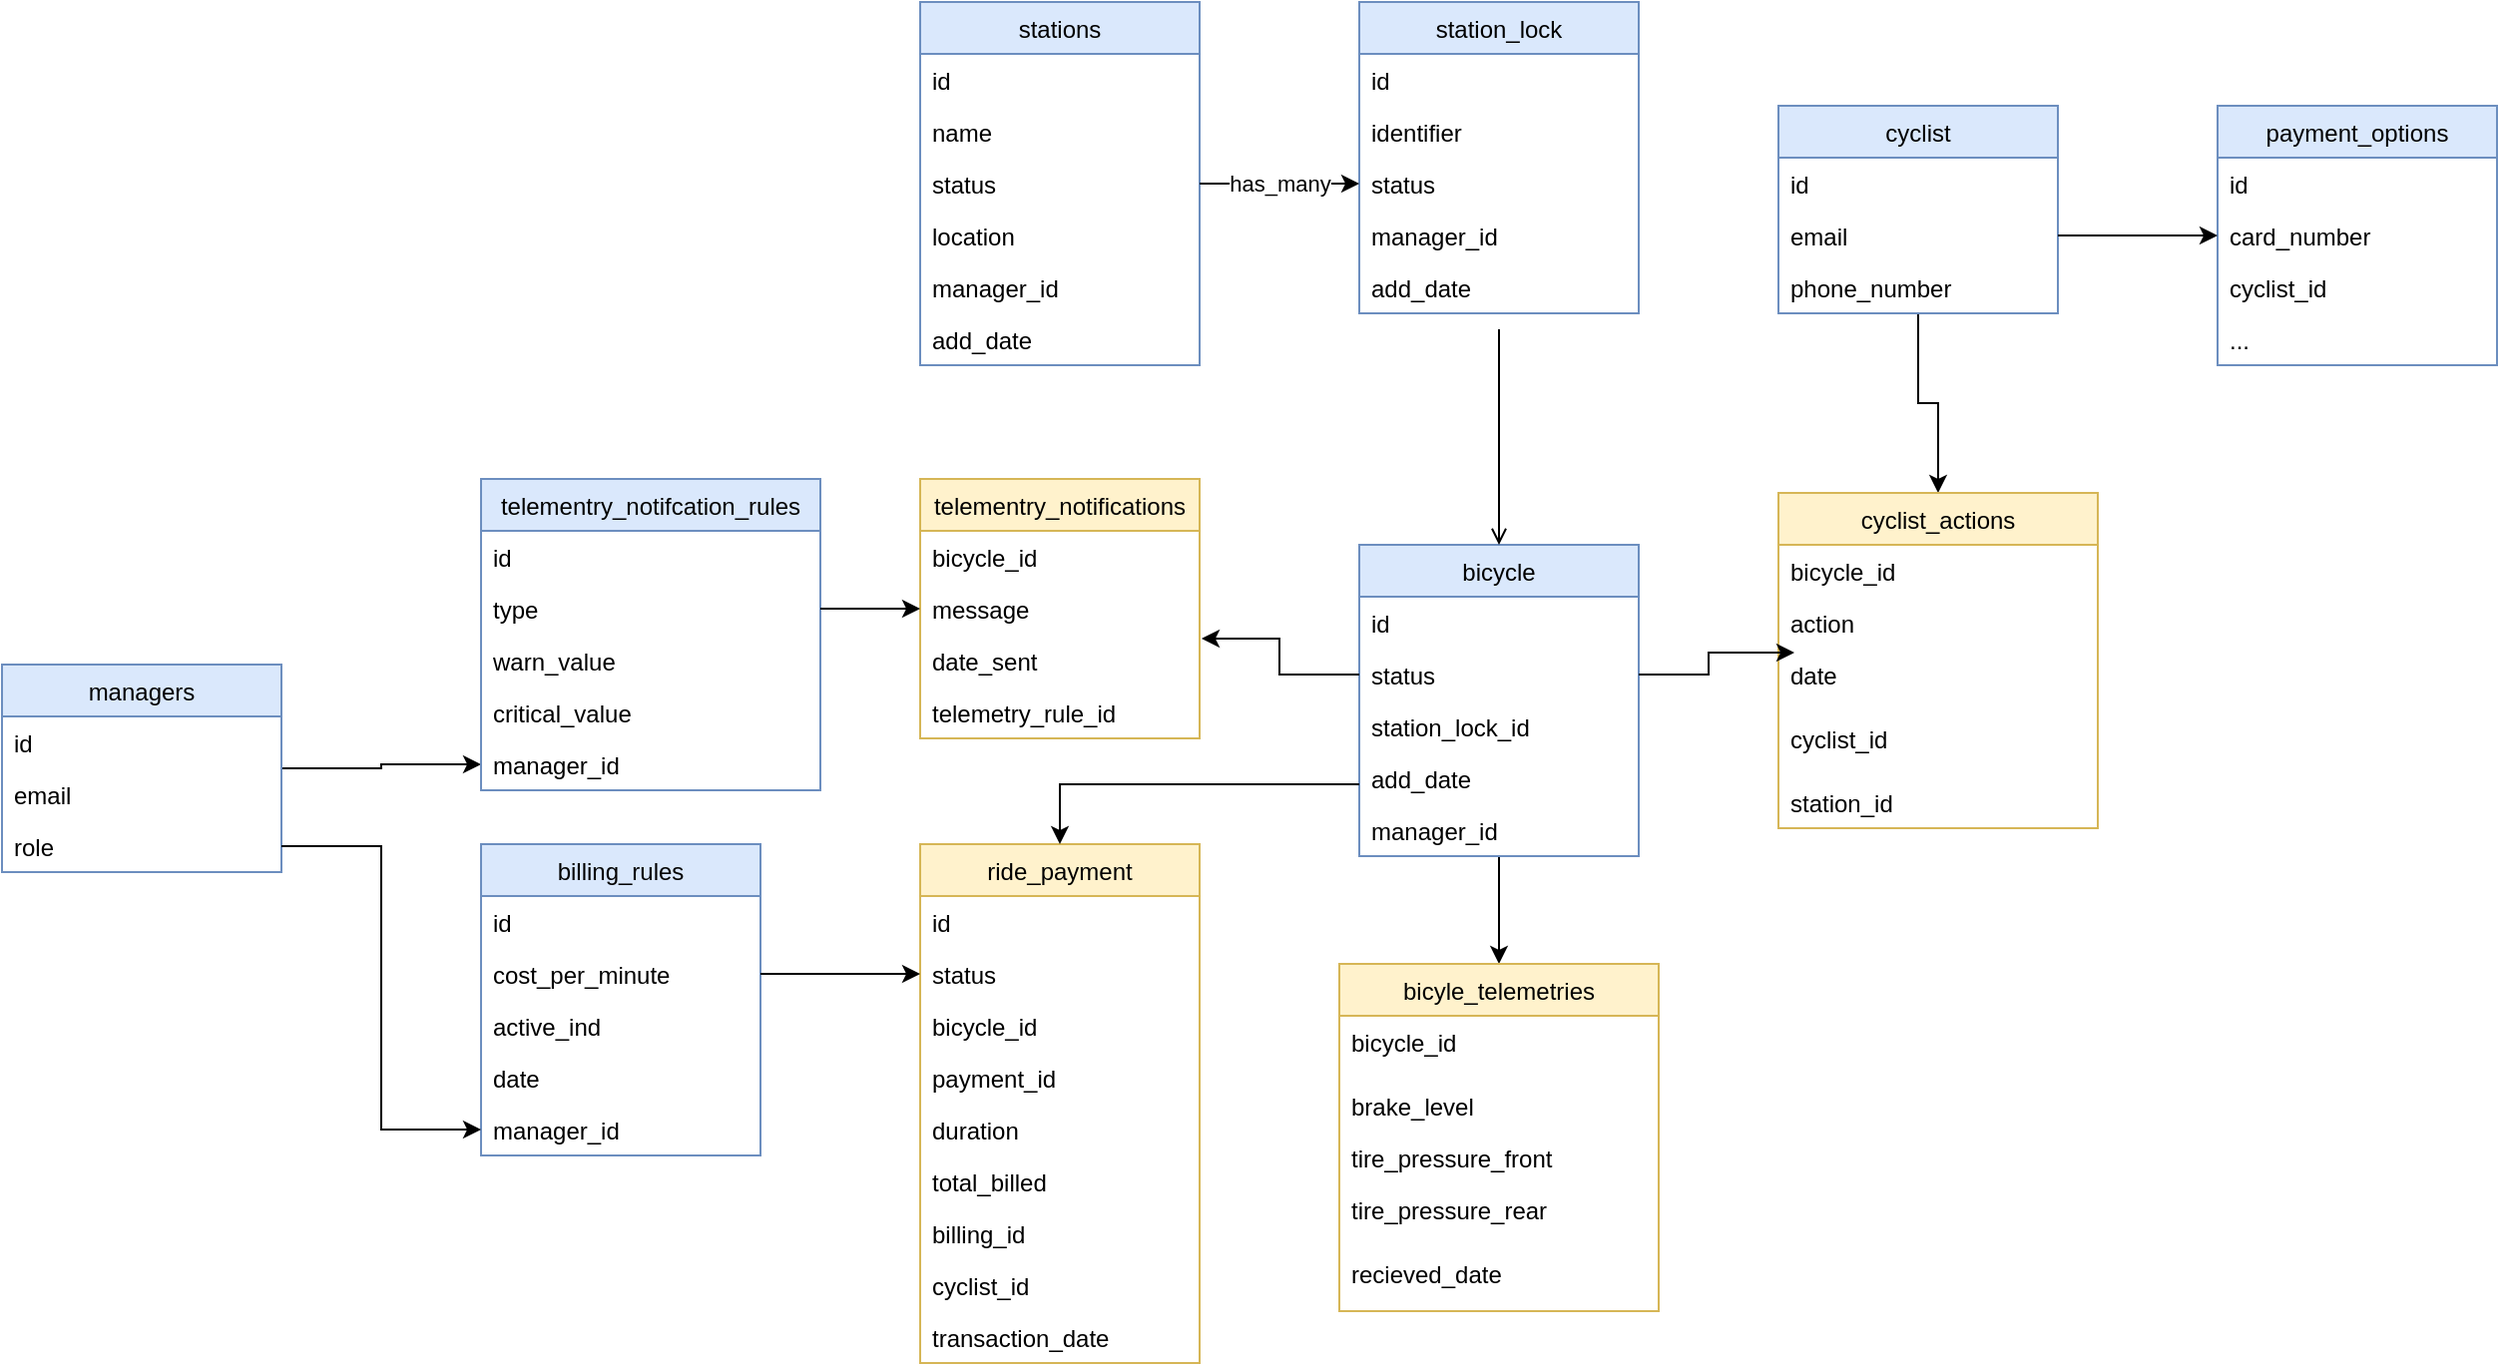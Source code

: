 <mxfile version="15.3.5" type="device"><diagram id="BqL0l6yTNJXEgxkqi3po" name="Page-1"><mxGraphModel dx="1956" dy="997" grid="1" gridSize="10" guides="1" tooltips="1" connect="1" arrows="1" fold="1" page="1" pageScale="1" pageWidth="850" pageHeight="1100" math="0" shadow="0"><root><mxCell id="0"/><mxCell id="1" parent="0"/><mxCell id="irUZPOWXcT86_BZKOrJj-83" style="edgeStyle=orthogonalEdgeStyle;rounded=0;orthogonalLoop=1;jettySize=auto;html=1;" parent="1" source="irUZPOWXcT86_BZKOrJj-1" target="irUZPOWXcT86_BZKOrJj-37" edge="1"><mxGeometry relative="1" as="geometry"/></mxCell><mxCell id="irUZPOWXcT86_BZKOrJj-1" value="cyclist" style="swimlane;fontStyle=0;childLayout=stackLayout;horizontal=1;startSize=26;horizontalStack=0;resizeParent=1;resizeParentMax=0;resizeLast=0;collapsible=1;marginBottom=0;fillColor=#dae8fc;strokeColor=#6c8ebf;" parent="1" vertex="1"><mxGeometry x="810" y="440" width="140" height="104" as="geometry"/></mxCell><mxCell id="irUZPOWXcT86_BZKOrJj-2" value="id" style="text;strokeColor=none;fillColor=none;align=left;verticalAlign=top;spacingLeft=4;spacingRight=4;overflow=hidden;rotatable=0;points=[[0,0.5],[1,0.5]];portConstraint=eastwest;" parent="irUZPOWXcT86_BZKOrJj-1" vertex="1"><mxGeometry y="26" width="140" height="26" as="geometry"/></mxCell><mxCell id="irUZPOWXcT86_BZKOrJj-3" value="email" style="text;strokeColor=none;fillColor=none;align=left;verticalAlign=top;spacingLeft=4;spacingRight=4;overflow=hidden;rotatable=0;points=[[0,0.5],[1,0.5]];portConstraint=eastwest;" parent="irUZPOWXcT86_BZKOrJj-1" vertex="1"><mxGeometry y="52" width="140" height="26" as="geometry"/></mxCell><mxCell id="irUZPOWXcT86_BZKOrJj-4" value="phone_number" style="text;strokeColor=none;fillColor=none;align=left;verticalAlign=top;spacingLeft=4;spacingRight=4;overflow=hidden;rotatable=0;points=[[0,0.5],[1,0.5]];portConstraint=eastwest;" parent="irUZPOWXcT86_BZKOrJj-1" vertex="1"><mxGeometry y="78" width="140" height="26" as="geometry"/></mxCell><mxCell id="irUZPOWXcT86_BZKOrJj-90" style="edgeStyle=orthogonalEdgeStyle;rounded=0;orthogonalLoop=1;jettySize=auto;html=1;entryX=0;entryY=0.5;entryDx=0;entryDy=0;" parent="1" source="irUZPOWXcT86_BZKOrJj-5" target="irUZPOWXcT86_BZKOrJj-89" edge="1"><mxGeometry relative="1" as="geometry"/></mxCell><mxCell id="irUZPOWXcT86_BZKOrJj-5" value="managers" style="swimlane;fontStyle=0;childLayout=stackLayout;horizontal=1;startSize=26;horizontalStack=0;resizeParent=1;resizeParentMax=0;resizeLast=0;collapsible=1;marginBottom=0;fillColor=#dae8fc;strokeColor=#6c8ebf;" parent="1" vertex="1"><mxGeometry x="-80" y="720" width="140" height="104" as="geometry"/></mxCell><mxCell id="irUZPOWXcT86_BZKOrJj-6" value="id" style="text;strokeColor=none;fillColor=none;align=left;verticalAlign=top;spacingLeft=4;spacingRight=4;overflow=hidden;rotatable=0;points=[[0,0.5],[1,0.5]];portConstraint=eastwest;" parent="irUZPOWXcT86_BZKOrJj-5" vertex="1"><mxGeometry y="26" width="140" height="26" as="geometry"/></mxCell><mxCell id="irUZPOWXcT86_BZKOrJj-7" value="email" style="text;strokeColor=none;fillColor=none;align=left;verticalAlign=top;spacingLeft=4;spacingRight=4;overflow=hidden;rotatable=0;points=[[0,0.5],[1,0.5]];portConstraint=eastwest;" parent="irUZPOWXcT86_BZKOrJj-5" vertex="1"><mxGeometry y="52" width="140" height="26" as="geometry"/></mxCell><mxCell id="irUZPOWXcT86_BZKOrJj-8" value="role" style="text;strokeColor=none;fillColor=none;align=left;verticalAlign=top;spacingLeft=4;spacingRight=4;overflow=hidden;rotatable=0;points=[[0,0.5],[1,0.5]];portConstraint=eastwest;" parent="irUZPOWXcT86_BZKOrJj-5" vertex="1"><mxGeometry y="78" width="140" height="26" as="geometry"/></mxCell><mxCell id="irUZPOWXcT86_BZKOrJj-9" value="stations" style="swimlane;fontStyle=0;childLayout=stackLayout;horizontal=1;startSize=26;horizontalStack=0;resizeParent=1;resizeParentMax=0;resizeLast=0;collapsible=1;marginBottom=0;fillColor=#dae8fc;strokeColor=#6c8ebf;" parent="1" vertex="1"><mxGeometry x="380" y="388" width="140" height="182" as="geometry"/></mxCell><mxCell id="irUZPOWXcT86_BZKOrJj-10" value="id" style="text;strokeColor=none;fillColor=none;align=left;verticalAlign=top;spacingLeft=4;spacingRight=4;overflow=hidden;rotatable=0;points=[[0,0.5],[1,0.5]];portConstraint=eastwest;" parent="irUZPOWXcT86_BZKOrJj-9" vertex="1"><mxGeometry y="26" width="140" height="26" as="geometry"/></mxCell><mxCell id="irUZPOWXcT86_BZKOrJj-11" value="name" style="text;strokeColor=none;fillColor=none;align=left;verticalAlign=top;spacingLeft=4;spacingRight=4;overflow=hidden;rotatable=0;points=[[0,0.5],[1,0.5]];portConstraint=eastwest;" parent="irUZPOWXcT86_BZKOrJj-9" vertex="1"><mxGeometry y="52" width="140" height="26" as="geometry"/></mxCell><mxCell id="irUZPOWXcT86_BZKOrJj-97" value="status" style="text;strokeColor=none;fillColor=none;align=left;verticalAlign=top;spacingLeft=4;spacingRight=4;overflow=hidden;rotatable=0;points=[[0,0.5],[1,0.5]];portConstraint=eastwest;" parent="irUZPOWXcT86_BZKOrJj-9" vertex="1"><mxGeometry y="78" width="140" height="26" as="geometry"/></mxCell><mxCell id="irUZPOWXcT86_BZKOrJj-12" value="location" style="text;strokeColor=none;fillColor=none;align=left;verticalAlign=top;spacingLeft=4;spacingRight=4;overflow=hidden;rotatable=0;points=[[0,0.5],[1,0.5]];portConstraint=eastwest;" parent="irUZPOWXcT86_BZKOrJj-9" vertex="1"><mxGeometry y="104" width="140" height="26" as="geometry"/></mxCell><mxCell id="irUZPOWXcT86_BZKOrJj-93" value="manager_id" style="text;strokeColor=none;fillColor=none;align=left;verticalAlign=top;spacingLeft=4;spacingRight=4;overflow=hidden;rotatable=0;points=[[0,0.5],[1,0.5]];portConstraint=eastwest;" parent="irUZPOWXcT86_BZKOrJj-9" vertex="1"><mxGeometry y="130" width="140" height="26" as="geometry"/></mxCell><mxCell id="irUZPOWXcT86_BZKOrJj-96" value="add_date" style="text;strokeColor=none;fillColor=none;align=left;verticalAlign=top;spacingLeft=4;spacingRight=4;overflow=hidden;rotatable=0;points=[[0,0.5],[1,0.5]];portConstraint=eastwest;" parent="irUZPOWXcT86_BZKOrJj-9" vertex="1"><mxGeometry y="156" width="140" height="26" as="geometry"/></mxCell><mxCell id="irUZPOWXcT86_BZKOrJj-36" style="edgeStyle=orthogonalEdgeStyle;rounded=0;orthogonalLoop=1;jettySize=auto;html=1;entryX=0.5;entryY=0;entryDx=0;entryDy=0;" parent="1" source="irUZPOWXcT86_BZKOrJj-13" target="irUZPOWXcT86_BZKOrJj-31" edge="1"><mxGeometry relative="1" as="geometry"/></mxCell><mxCell id="irUZPOWXcT86_BZKOrJj-13" value="bicycle" style="swimlane;fontStyle=0;childLayout=stackLayout;horizontal=1;startSize=26;horizontalStack=0;resizeParent=1;resizeParentMax=0;resizeLast=0;collapsible=1;marginBottom=0;fillColor=#dae8fc;strokeColor=#6c8ebf;" parent="1" vertex="1"><mxGeometry x="600" y="660" width="140" height="156" as="geometry"/></mxCell><mxCell id="irUZPOWXcT86_BZKOrJj-14" value="id" style="text;strokeColor=none;fillColor=none;align=left;verticalAlign=top;spacingLeft=4;spacingRight=4;overflow=hidden;rotatable=0;points=[[0,0.5],[1,0.5]];portConstraint=eastwest;" parent="irUZPOWXcT86_BZKOrJj-13" vertex="1"><mxGeometry y="26" width="140" height="26" as="geometry"/></mxCell><mxCell id="irUZPOWXcT86_BZKOrJj-15" value="status" style="text;strokeColor=none;fillColor=none;align=left;verticalAlign=top;spacingLeft=4;spacingRight=4;overflow=hidden;rotatable=0;points=[[0,0.5],[1,0.5]];portConstraint=eastwest;" parent="irUZPOWXcT86_BZKOrJj-13" vertex="1"><mxGeometry y="52" width="140" height="26" as="geometry"/></mxCell><mxCell id="irUZPOWXcT86_BZKOrJj-16" value="station_lock_id" style="text;strokeColor=none;fillColor=none;align=left;verticalAlign=top;spacingLeft=4;spacingRight=4;overflow=hidden;rotatable=0;points=[[0,0.5],[1,0.5]];portConstraint=eastwest;" parent="irUZPOWXcT86_BZKOrJj-13" vertex="1"><mxGeometry y="78" width="140" height="26" as="geometry"/></mxCell><mxCell id="irUZPOWXcT86_BZKOrJj-95" value="add_date" style="text;strokeColor=none;fillColor=none;align=left;verticalAlign=top;spacingLeft=4;spacingRight=4;overflow=hidden;rotatable=0;points=[[0,0.5],[1,0.5]];portConstraint=eastwest;" parent="irUZPOWXcT86_BZKOrJj-13" vertex="1"><mxGeometry y="104" width="140" height="26" as="geometry"/></mxCell><mxCell id="irUZPOWXcT86_BZKOrJj-92" value="manager_id" style="text;strokeColor=none;fillColor=none;align=left;verticalAlign=top;spacingLeft=4;spacingRight=4;overflow=hidden;rotatable=0;points=[[0,0.5],[1,0.5]];portConstraint=eastwest;" parent="irUZPOWXcT86_BZKOrJj-13" vertex="1"><mxGeometry y="130" width="140" height="26" as="geometry"/></mxCell><mxCell id="irUZPOWXcT86_BZKOrJj-17" value="billing_rules" style="swimlane;fontStyle=0;childLayout=stackLayout;horizontal=1;startSize=26;horizontalStack=0;resizeParent=1;resizeParentMax=0;resizeLast=0;collapsible=1;marginBottom=0;fillColor=#dae8fc;strokeColor=#6c8ebf;" parent="1" vertex="1"><mxGeometry x="160" y="810" width="140" height="156" as="geometry"/></mxCell><mxCell id="irUZPOWXcT86_BZKOrJj-18" value="id" style="text;strokeColor=none;fillColor=none;align=left;verticalAlign=top;spacingLeft=4;spacingRight=4;overflow=hidden;rotatable=0;points=[[0,0.5],[1,0.5]];portConstraint=eastwest;" parent="irUZPOWXcT86_BZKOrJj-17" vertex="1"><mxGeometry y="26" width="140" height="26" as="geometry"/></mxCell><mxCell id="irUZPOWXcT86_BZKOrJj-19" value="cost_per_minute" style="text;strokeColor=none;fillColor=none;align=left;verticalAlign=top;spacingLeft=4;spacingRight=4;overflow=hidden;rotatable=0;points=[[0,0.5],[1,0.5]];portConstraint=eastwest;" parent="irUZPOWXcT86_BZKOrJj-17" vertex="1"><mxGeometry y="52" width="140" height="26" as="geometry"/></mxCell><mxCell id="irUZPOWXcT86_BZKOrJj-20" value="active_ind" style="text;strokeColor=none;fillColor=none;align=left;verticalAlign=top;spacingLeft=4;spacingRight=4;overflow=hidden;rotatable=0;points=[[0,0.5],[1,0.5]];portConstraint=eastwest;" parent="irUZPOWXcT86_BZKOrJj-17" vertex="1"><mxGeometry y="78" width="140" height="26" as="geometry"/></mxCell><mxCell id="irUZPOWXcT86_BZKOrJj-57" value="date" style="text;strokeColor=none;fillColor=none;align=left;verticalAlign=top;spacingLeft=4;spacingRight=4;overflow=hidden;rotatable=0;points=[[0,0.5],[1,0.5]];portConstraint=eastwest;" parent="irUZPOWXcT86_BZKOrJj-17" vertex="1"><mxGeometry y="104" width="140" height="26" as="geometry"/></mxCell><mxCell id="irUZPOWXcT86_BZKOrJj-88" value="manager_id" style="text;strokeColor=none;fillColor=none;align=left;verticalAlign=top;spacingLeft=4;spacingRight=4;overflow=hidden;rotatable=0;points=[[0,0.5],[1,0.5]];portConstraint=eastwest;" parent="irUZPOWXcT86_BZKOrJj-17" vertex="1"><mxGeometry y="130" width="140" height="26" as="geometry"/></mxCell><mxCell id="irUZPOWXcT86_BZKOrJj-21" value="payment_options" style="swimlane;fontStyle=0;childLayout=stackLayout;horizontal=1;startSize=26;horizontalStack=0;resizeParent=1;resizeParentMax=0;resizeLast=0;collapsible=1;marginBottom=0;fillColor=#dae8fc;strokeColor=#6c8ebf;" parent="1" vertex="1"><mxGeometry x="1030" y="440" width="140" height="130" as="geometry"/></mxCell><mxCell id="irUZPOWXcT86_BZKOrJj-22" value="id" style="text;strokeColor=none;fillColor=none;align=left;verticalAlign=top;spacingLeft=4;spacingRight=4;overflow=hidden;rotatable=0;points=[[0,0.5],[1,0.5]];portConstraint=eastwest;" parent="irUZPOWXcT86_BZKOrJj-21" vertex="1"><mxGeometry y="26" width="140" height="26" as="geometry"/></mxCell><mxCell id="irUZPOWXcT86_BZKOrJj-23" value="card_number" style="text;strokeColor=none;fillColor=none;align=left;verticalAlign=top;spacingLeft=4;spacingRight=4;overflow=hidden;rotatable=0;points=[[0,0.5],[1,0.5]];portConstraint=eastwest;" parent="irUZPOWXcT86_BZKOrJj-21" vertex="1"><mxGeometry y="52" width="140" height="26" as="geometry"/></mxCell><mxCell id="irUZPOWXcT86_BZKOrJj-24" value="cyclist_id" style="text;strokeColor=none;fillColor=none;align=left;verticalAlign=top;spacingLeft=4;spacingRight=4;overflow=hidden;rotatable=0;points=[[0,0.5],[1,0.5]];portConstraint=eastwest;" parent="irUZPOWXcT86_BZKOrJj-21" vertex="1"><mxGeometry y="78" width="140" height="26" as="geometry"/></mxCell><mxCell id="irUZPOWXcT86_BZKOrJj-50" value="..." style="text;strokeColor=none;fillColor=none;align=left;verticalAlign=top;spacingLeft=4;spacingRight=4;overflow=hidden;rotatable=0;points=[[0,0.5],[1,0.5]];portConstraint=eastwest;" parent="irUZPOWXcT86_BZKOrJj-21" vertex="1"><mxGeometry y="104" width="140" height="26" as="geometry"/></mxCell><mxCell id="irUZPOWXcT86_BZKOrJj-31" value="bicyle_telemetries" style="swimlane;fontStyle=0;childLayout=stackLayout;horizontal=1;startSize=26;horizontalStack=0;resizeParent=1;resizeParentMax=0;resizeLast=0;collapsible=1;marginBottom=0;fillColor=#fff2cc;strokeColor=#d6b656;" parent="1" vertex="1"><mxGeometry x="590" y="870" width="160" height="174" as="geometry"><mxRectangle x="520" y="640" width="130" height="26" as="alternateBounds"/></mxGeometry></mxCell><mxCell id="irUZPOWXcT86_BZKOrJj-42" value="bicycle_id" style="text;strokeColor=none;fillColor=none;align=left;verticalAlign=top;spacingLeft=4;spacingRight=4;overflow=hidden;rotatable=0;points=[[0,0.5],[1,0.5]];portConstraint=eastwest;" parent="irUZPOWXcT86_BZKOrJj-31" vertex="1"><mxGeometry y="26" width="160" height="32" as="geometry"/></mxCell><mxCell id="irUZPOWXcT86_BZKOrJj-32" value="brake_level" style="text;strokeColor=none;fillColor=none;align=left;verticalAlign=top;spacingLeft=4;spacingRight=4;overflow=hidden;rotatable=0;points=[[0,0.5],[1,0.5]];portConstraint=eastwest;" parent="irUZPOWXcT86_BZKOrJj-31" vertex="1"><mxGeometry y="58" width="160" height="26" as="geometry"/></mxCell><mxCell id="irUZPOWXcT86_BZKOrJj-33" value="tire_pressure_front" style="text;strokeColor=none;fillColor=none;align=left;verticalAlign=top;spacingLeft=4;spacingRight=4;overflow=hidden;rotatable=0;points=[[0,0.5],[1,0.5]];portConstraint=eastwest;" parent="irUZPOWXcT86_BZKOrJj-31" vertex="1"><mxGeometry y="84" width="160" height="26" as="geometry"/></mxCell><mxCell id="irUZPOWXcT86_BZKOrJj-34" value="tire_pressure_rear" style="text;strokeColor=none;fillColor=none;align=left;verticalAlign=top;spacingLeft=4;spacingRight=4;overflow=hidden;rotatable=0;points=[[0,0.5],[1,0.5]];portConstraint=eastwest;" parent="irUZPOWXcT86_BZKOrJj-31" vertex="1"><mxGeometry y="110" width="160" height="32" as="geometry"/></mxCell><mxCell id="irUZPOWXcT86_BZKOrJj-35" value="recieved_date" style="text;strokeColor=none;fillColor=none;align=left;verticalAlign=top;spacingLeft=4;spacingRight=4;overflow=hidden;rotatable=0;points=[[0,0.5],[1,0.5]];portConstraint=eastwest;" parent="irUZPOWXcT86_BZKOrJj-31" vertex="1"><mxGeometry y="142" width="160" height="32" as="geometry"/></mxCell><mxCell id="irUZPOWXcT86_BZKOrJj-37" value="cyclist_actions" style="swimlane;fontStyle=0;childLayout=stackLayout;horizontal=1;startSize=26;horizontalStack=0;resizeParent=1;resizeParentMax=0;resizeLast=0;collapsible=1;marginBottom=0;fillColor=#fff2cc;strokeColor=#d6b656;" parent="1" vertex="1"><mxGeometry x="810" y="634" width="160" height="168" as="geometry"><mxRectangle x="520" y="640" width="130" height="26" as="alternateBounds"/></mxGeometry></mxCell><mxCell id="irUZPOWXcT86_BZKOrJj-38" value="bicycle_id" style="text;strokeColor=none;fillColor=none;align=left;verticalAlign=top;spacingLeft=4;spacingRight=4;overflow=hidden;rotatable=0;points=[[0,0.5],[1,0.5]];portConstraint=eastwest;" parent="irUZPOWXcT86_BZKOrJj-37" vertex="1"><mxGeometry y="26" width="160" height="26" as="geometry"/></mxCell><mxCell id="irUZPOWXcT86_BZKOrJj-39" value="action" style="text;strokeColor=none;fillColor=none;align=left;verticalAlign=top;spacingLeft=4;spacingRight=4;overflow=hidden;rotatable=0;points=[[0,0.5],[1,0.5]];portConstraint=eastwest;" parent="irUZPOWXcT86_BZKOrJj-37" vertex="1"><mxGeometry y="52" width="160" height="26" as="geometry"/></mxCell><mxCell id="irUZPOWXcT86_BZKOrJj-40" value="date" style="text;strokeColor=none;fillColor=none;align=left;verticalAlign=top;spacingLeft=4;spacingRight=4;overflow=hidden;rotatable=0;points=[[0,0.5],[1,0.5]];portConstraint=eastwest;" parent="irUZPOWXcT86_BZKOrJj-37" vertex="1"><mxGeometry y="78" width="160" height="32" as="geometry"/></mxCell><mxCell id="irUZPOWXcT86_BZKOrJj-45" value="cyclist_id" style="text;strokeColor=none;fillColor=none;align=left;verticalAlign=top;spacingLeft=4;spacingRight=4;overflow=hidden;rotatable=0;points=[[0,0.5],[1,0.5]];portConstraint=eastwest;" parent="irUZPOWXcT86_BZKOrJj-37" vertex="1"><mxGeometry y="110" width="160" height="32" as="geometry"/></mxCell><mxCell id="irUZPOWXcT86_BZKOrJj-94" value="station_id" style="text;strokeColor=none;fillColor=none;align=left;verticalAlign=top;spacingLeft=4;spacingRight=4;overflow=hidden;rotatable=0;points=[[0,0.5],[1,0.5]];portConstraint=eastwest;" parent="irUZPOWXcT86_BZKOrJj-37" vertex="1"><mxGeometry y="142" width="160" height="26" as="geometry"/></mxCell><mxCell id="irUZPOWXcT86_BZKOrJj-46" value="ride_payment" style="swimlane;fontStyle=0;childLayout=stackLayout;horizontal=1;startSize=26;horizontalStack=0;resizeParent=1;resizeParentMax=0;resizeLast=0;collapsible=1;marginBottom=0;fillColor=#fff2cc;strokeColor=#d6b656;" parent="1" vertex="1"><mxGeometry x="380" y="810" width="140" height="260" as="geometry"/></mxCell><mxCell id="irUZPOWXcT86_BZKOrJj-47" value="id" style="text;strokeColor=none;fillColor=none;align=left;verticalAlign=top;spacingLeft=4;spacingRight=4;overflow=hidden;rotatable=0;points=[[0,0.5],[1,0.5]];portConstraint=eastwest;" parent="irUZPOWXcT86_BZKOrJj-46" vertex="1"><mxGeometry y="26" width="140" height="26" as="geometry"/></mxCell><mxCell id="irUZPOWXcT86_BZKOrJj-48" value="status" style="text;strokeColor=none;fillColor=none;align=left;verticalAlign=top;spacingLeft=4;spacingRight=4;overflow=hidden;rotatable=0;points=[[0,0.5],[1,0.5]];portConstraint=eastwest;" parent="irUZPOWXcT86_BZKOrJj-46" vertex="1"><mxGeometry y="52" width="140" height="26" as="geometry"/></mxCell><mxCell id="irUZPOWXcT86_BZKOrJj-49" value="bicycle_id" style="text;strokeColor=none;fillColor=none;align=left;verticalAlign=top;spacingLeft=4;spacingRight=4;overflow=hidden;rotatable=0;points=[[0,0.5],[1,0.5]];portConstraint=eastwest;" parent="irUZPOWXcT86_BZKOrJj-46" vertex="1"><mxGeometry y="78" width="140" height="26" as="geometry"/></mxCell><mxCell id="irUZPOWXcT86_BZKOrJj-51" value="payment_id" style="text;strokeColor=none;fillColor=none;align=left;verticalAlign=top;spacingLeft=4;spacingRight=4;overflow=hidden;rotatable=0;points=[[0,0.5],[1,0.5]];portConstraint=eastwest;" parent="irUZPOWXcT86_BZKOrJj-46" vertex="1"><mxGeometry y="104" width="140" height="26" as="geometry"/></mxCell><mxCell id="irUZPOWXcT86_BZKOrJj-54" value="duration" style="text;strokeColor=none;fillColor=none;align=left;verticalAlign=top;spacingLeft=4;spacingRight=4;overflow=hidden;rotatable=0;points=[[0,0.5],[1,0.5]];portConstraint=eastwest;" parent="irUZPOWXcT86_BZKOrJj-46" vertex="1"><mxGeometry y="130" width="140" height="26" as="geometry"/></mxCell><mxCell id="irUZPOWXcT86_BZKOrJj-53" value="total_billed" style="text;strokeColor=none;fillColor=none;align=left;verticalAlign=top;spacingLeft=4;spacingRight=4;overflow=hidden;rotatable=0;points=[[0,0.5],[1,0.5]];portConstraint=eastwest;" parent="irUZPOWXcT86_BZKOrJj-46" vertex="1"><mxGeometry y="156" width="140" height="26" as="geometry"/></mxCell><mxCell id="irUZPOWXcT86_BZKOrJj-55" value="billing_id" style="text;strokeColor=none;fillColor=none;align=left;verticalAlign=top;spacingLeft=4;spacingRight=4;overflow=hidden;rotatable=0;points=[[0,0.5],[1,0.5]];portConstraint=eastwest;" parent="irUZPOWXcT86_BZKOrJj-46" vertex="1"><mxGeometry y="182" width="140" height="26" as="geometry"/></mxCell><mxCell id="irUZPOWXcT86_BZKOrJj-56" value="cyclist_id" style="text;strokeColor=none;fillColor=none;align=left;verticalAlign=top;spacingLeft=4;spacingRight=4;overflow=hidden;rotatable=0;points=[[0,0.5],[1,0.5]];portConstraint=eastwest;" parent="irUZPOWXcT86_BZKOrJj-46" vertex="1"><mxGeometry y="208" width="140" height="26" as="geometry"/></mxCell><mxCell id="irUZPOWXcT86_BZKOrJj-52" value="transaction_date" style="text;strokeColor=none;fillColor=none;align=left;verticalAlign=top;spacingLeft=4;spacingRight=4;overflow=hidden;rotatable=0;points=[[0,0.5],[1,0.5]];portConstraint=eastwest;" parent="irUZPOWXcT86_BZKOrJj-46" vertex="1"><mxGeometry y="234" width="140" height="26" as="geometry"/></mxCell><mxCell id="irUZPOWXcT86_BZKOrJj-60" value="telementry_notifcation_rules" style="swimlane;fontStyle=0;childLayout=stackLayout;horizontal=1;startSize=26;horizontalStack=0;resizeParent=1;resizeParentMax=0;resizeLast=0;collapsible=1;marginBottom=0;fillColor=#dae8fc;strokeColor=#6c8ebf;" parent="1" vertex="1"><mxGeometry x="160" y="627" width="170" height="156" as="geometry"/></mxCell><mxCell id="irUZPOWXcT86_BZKOrJj-61" value="id" style="text;strokeColor=none;fillColor=none;align=left;verticalAlign=top;spacingLeft=4;spacingRight=4;overflow=hidden;rotatable=0;points=[[0,0.5],[1,0.5]];portConstraint=eastwest;" parent="irUZPOWXcT86_BZKOrJj-60" vertex="1"><mxGeometry y="26" width="170" height="26" as="geometry"/></mxCell><mxCell id="irUZPOWXcT86_BZKOrJj-62" value="type" style="text;strokeColor=none;fillColor=none;align=left;verticalAlign=top;spacingLeft=4;spacingRight=4;overflow=hidden;rotatable=0;points=[[0,0.5],[1,0.5]];portConstraint=eastwest;" parent="irUZPOWXcT86_BZKOrJj-60" vertex="1"><mxGeometry y="52" width="170" height="26" as="geometry"/></mxCell><mxCell id="irUZPOWXcT86_BZKOrJj-63" value="warn_value" style="text;strokeColor=none;fillColor=none;align=left;verticalAlign=top;spacingLeft=4;spacingRight=4;overflow=hidden;rotatable=0;points=[[0,0.5],[1,0.5]];portConstraint=eastwest;" parent="irUZPOWXcT86_BZKOrJj-60" vertex="1"><mxGeometry y="78" width="170" height="26" as="geometry"/></mxCell><mxCell id="irUZPOWXcT86_BZKOrJj-64" value="critical_value" style="text;strokeColor=none;fillColor=none;align=left;verticalAlign=top;spacingLeft=4;spacingRight=4;overflow=hidden;rotatable=0;points=[[0,0.5],[1,0.5]];portConstraint=eastwest;" parent="irUZPOWXcT86_BZKOrJj-60" vertex="1"><mxGeometry y="104" width="170" height="26" as="geometry"/></mxCell><mxCell id="irUZPOWXcT86_BZKOrJj-89" value="manager_id" style="text;strokeColor=none;fillColor=none;align=left;verticalAlign=top;spacingLeft=4;spacingRight=4;overflow=hidden;rotatable=0;points=[[0,0.5],[1,0.5]];portConstraint=eastwest;" parent="irUZPOWXcT86_BZKOrJj-60" vertex="1"><mxGeometry y="130" width="170" height="26" as="geometry"/></mxCell><mxCell id="irUZPOWXcT86_BZKOrJj-66" value="telementry_notifications" style="swimlane;fontStyle=0;childLayout=stackLayout;horizontal=1;startSize=26;horizontalStack=0;resizeParent=1;resizeParentMax=0;resizeLast=0;collapsible=1;marginBottom=0;fillColor=#fff2cc;strokeColor=#d6b656;" parent="1" vertex="1"><mxGeometry x="380" y="627" width="140" height="130" as="geometry"/></mxCell><mxCell id="irUZPOWXcT86_BZKOrJj-68" value="bicycle_id" style="text;strokeColor=none;fillColor=none;align=left;verticalAlign=top;spacingLeft=4;spacingRight=4;overflow=hidden;rotatable=0;points=[[0,0.5],[1,0.5]];portConstraint=eastwest;" parent="irUZPOWXcT86_BZKOrJj-66" vertex="1"><mxGeometry y="26" width="140" height="26" as="geometry"/></mxCell><mxCell id="irUZPOWXcT86_BZKOrJj-69" value="message" style="text;strokeColor=none;fillColor=none;align=left;verticalAlign=top;spacingLeft=4;spacingRight=4;overflow=hidden;rotatable=0;points=[[0,0.5],[1,0.5]];portConstraint=eastwest;" parent="irUZPOWXcT86_BZKOrJj-66" vertex="1"><mxGeometry y="52" width="140" height="26" as="geometry"/></mxCell><mxCell id="irUZPOWXcT86_BZKOrJj-70" value="date_sent" style="text;strokeColor=none;fillColor=none;align=left;verticalAlign=top;spacingLeft=4;spacingRight=4;overflow=hidden;rotatable=0;points=[[0,0.5],[1,0.5]];portConstraint=eastwest;" parent="irUZPOWXcT86_BZKOrJj-66" vertex="1"><mxGeometry y="78" width="140" height="26" as="geometry"/></mxCell><mxCell id="irUZPOWXcT86_BZKOrJj-73" value="telemetry_rule_id" style="text;strokeColor=none;fillColor=none;align=left;verticalAlign=top;spacingLeft=4;spacingRight=4;overflow=hidden;rotatable=0;points=[[0,0.5],[1,0.5]];portConstraint=eastwest;" parent="irUZPOWXcT86_BZKOrJj-66" vertex="1"><mxGeometry y="104" width="140" height="26" as="geometry"/></mxCell><mxCell id="irUZPOWXcT86_BZKOrJj-81" style="edgeStyle=orthogonalEdgeStyle;rounded=0;orthogonalLoop=1;jettySize=auto;html=1;entryX=0.05;entryY=0.063;entryDx=0;entryDy=0;entryPerimeter=0;" parent="1" source="irUZPOWXcT86_BZKOrJj-15" target="irUZPOWXcT86_BZKOrJj-40" edge="1"><mxGeometry relative="1" as="geometry"/></mxCell><mxCell id="irUZPOWXcT86_BZKOrJj-82" style="edgeStyle=orthogonalEdgeStyle;rounded=0;orthogonalLoop=1;jettySize=auto;html=1;entryX=1.007;entryY=0.077;entryDx=0;entryDy=0;entryPerimeter=0;" parent="1" source="irUZPOWXcT86_BZKOrJj-15" target="irUZPOWXcT86_BZKOrJj-70" edge="1"><mxGeometry relative="1" as="geometry"/></mxCell><mxCell id="irUZPOWXcT86_BZKOrJj-84" style="edgeStyle=orthogonalEdgeStyle;rounded=0;orthogonalLoop=1;jettySize=auto;html=1;entryX=0;entryY=0.5;entryDx=0;entryDy=0;" parent="1" source="irUZPOWXcT86_BZKOrJj-3" target="irUZPOWXcT86_BZKOrJj-23" edge="1"><mxGeometry relative="1" as="geometry"/></mxCell><mxCell id="irUZPOWXcT86_BZKOrJj-85" style="edgeStyle=orthogonalEdgeStyle;rounded=0;orthogonalLoop=1;jettySize=auto;html=1;" parent="1" source="irUZPOWXcT86_BZKOrJj-13" target="irUZPOWXcT86_BZKOrJj-46" edge="1"><mxGeometry relative="1" as="geometry"><Array as="points"><mxPoint x="670" y="780"/><mxPoint x="450" y="780"/></Array></mxGeometry></mxCell><mxCell id="irUZPOWXcT86_BZKOrJj-86" style="edgeStyle=orthogonalEdgeStyle;rounded=0;orthogonalLoop=1;jettySize=auto;html=1;entryX=0;entryY=0.5;entryDx=0;entryDy=0;" parent="1" source="irUZPOWXcT86_BZKOrJj-19" target="irUZPOWXcT86_BZKOrJj-48" edge="1"><mxGeometry relative="1" as="geometry"/></mxCell><mxCell id="irUZPOWXcT86_BZKOrJj-87" style="edgeStyle=orthogonalEdgeStyle;rounded=0;orthogonalLoop=1;jettySize=auto;html=1;exitX=1;exitY=0.5;exitDx=0;exitDy=0;entryX=0;entryY=0.5;entryDx=0;entryDy=0;" parent="1" source="irUZPOWXcT86_BZKOrJj-62" target="irUZPOWXcT86_BZKOrJj-69" edge="1"><mxGeometry relative="1" as="geometry"/></mxCell><mxCell id="irUZPOWXcT86_BZKOrJj-91" style="edgeStyle=orthogonalEdgeStyle;rounded=0;orthogonalLoop=1;jettySize=auto;html=1;entryX=0;entryY=0.5;entryDx=0;entryDy=0;" parent="1" source="irUZPOWXcT86_BZKOrJj-8" target="irUZPOWXcT86_BZKOrJj-88" edge="1"><mxGeometry relative="1" as="geometry"/></mxCell><mxCell id="SC9ZbOllg92mO2s96Vkl-10" style="edgeStyle=none;curved=1;rounded=0;orthogonalLoop=1;jettySize=auto;html=1;entryX=0.5;entryY=0;entryDx=0;entryDy=0;endArrow=open;sourcePerimeterSpacing=8;targetPerimeterSpacing=8;" edge="1" parent="1" source="SC9ZbOllg92mO2s96Vkl-1" target="irUZPOWXcT86_BZKOrJj-13"><mxGeometry relative="1" as="geometry"/></mxCell><mxCell id="SC9ZbOllg92mO2s96Vkl-1" value="station_lock" style="swimlane;fontStyle=0;childLayout=stackLayout;horizontal=1;startSize=26;horizontalStack=0;resizeParent=1;resizeParentMax=0;resizeLast=0;collapsible=1;marginBottom=0;fillColor=#dae8fc;strokeColor=#6c8ebf;" vertex="1" parent="1"><mxGeometry x="600" y="388" width="140" height="156" as="geometry"/></mxCell><mxCell id="SC9ZbOllg92mO2s96Vkl-2" value="id" style="text;strokeColor=none;fillColor=none;align=left;verticalAlign=top;spacingLeft=4;spacingRight=4;overflow=hidden;rotatable=0;points=[[0,0.5],[1,0.5]];portConstraint=eastwest;" vertex="1" parent="SC9ZbOllg92mO2s96Vkl-1"><mxGeometry y="26" width="140" height="26" as="geometry"/></mxCell><mxCell id="SC9ZbOllg92mO2s96Vkl-3" value="identifier" style="text;strokeColor=none;fillColor=none;align=left;verticalAlign=top;spacingLeft=4;spacingRight=4;overflow=hidden;rotatable=0;points=[[0,0.5],[1,0.5]];portConstraint=eastwest;" vertex="1" parent="SC9ZbOllg92mO2s96Vkl-1"><mxGeometry y="52" width="140" height="26" as="geometry"/></mxCell><mxCell id="SC9ZbOllg92mO2s96Vkl-4" value="status" style="text;strokeColor=none;fillColor=none;align=left;verticalAlign=top;spacingLeft=4;spacingRight=4;overflow=hidden;rotatable=0;points=[[0,0.5],[1,0.5]];portConstraint=eastwest;" vertex="1" parent="SC9ZbOllg92mO2s96Vkl-1"><mxGeometry y="78" width="140" height="26" as="geometry"/></mxCell><mxCell id="SC9ZbOllg92mO2s96Vkl-6" value="manager_id" style="text;strokeColor=none;fillColor=none;align=left;verticalAlign=top;spacingLeft=4;spacingRight=4;overflow=hidden;rotatable=0;points=[[0,0.5],[1,0.5]];portConstraint=eastwest;" vertex="1" parent="SC9ZbOllg92mO2s96Vkl-1"><mxGeometry y="104" width="140" height="26" as="geometry"/></mxCell><mxCell id="SC9ZbOllg92mO2s96Vkl-7" value="add_date" style="text;strokeColor=none;fillColor=none;align=left;verticalAlign=top;spacingLeft=4;spacingRight=4;overflow=hidden;rotatable=0;points=[[0,0.5],[1,0.5]];portConstraint=eastwest;" vertex="1" parent="SC9ZbOllg92mO2s96Vkl-1"><mxGeometry y="130" width="140" height="26" as="geometry"/></mxCell><mxCell id="SC9ZbOllg92mO2s96Vkl-9" value="has_many" style="edgeStyle=orthogonalEdgeStyle;rounded=0;orthogonalLoop=1;jettySize=auto;html=1;entryX=0;entryY=0.5;entryDx=0;entryDy=0;exitX=1;exitY=0.5;exitDx=0;exitDy=0;" edge="1" parent="1" source="irUZPOWXcT86_BZKOrJj-97" target="SC9ZbOllg92mO2s96Vkl-4"><mxGeometry relative="1" as="geometry"><mxPoint x="639.02" y="578" as="sourcePoint"/><mxPoint x="560" y="560.002" as="targetPoint"/></mxGeometry></mxCell></root></mxGraphModel></diagram></mxfile>